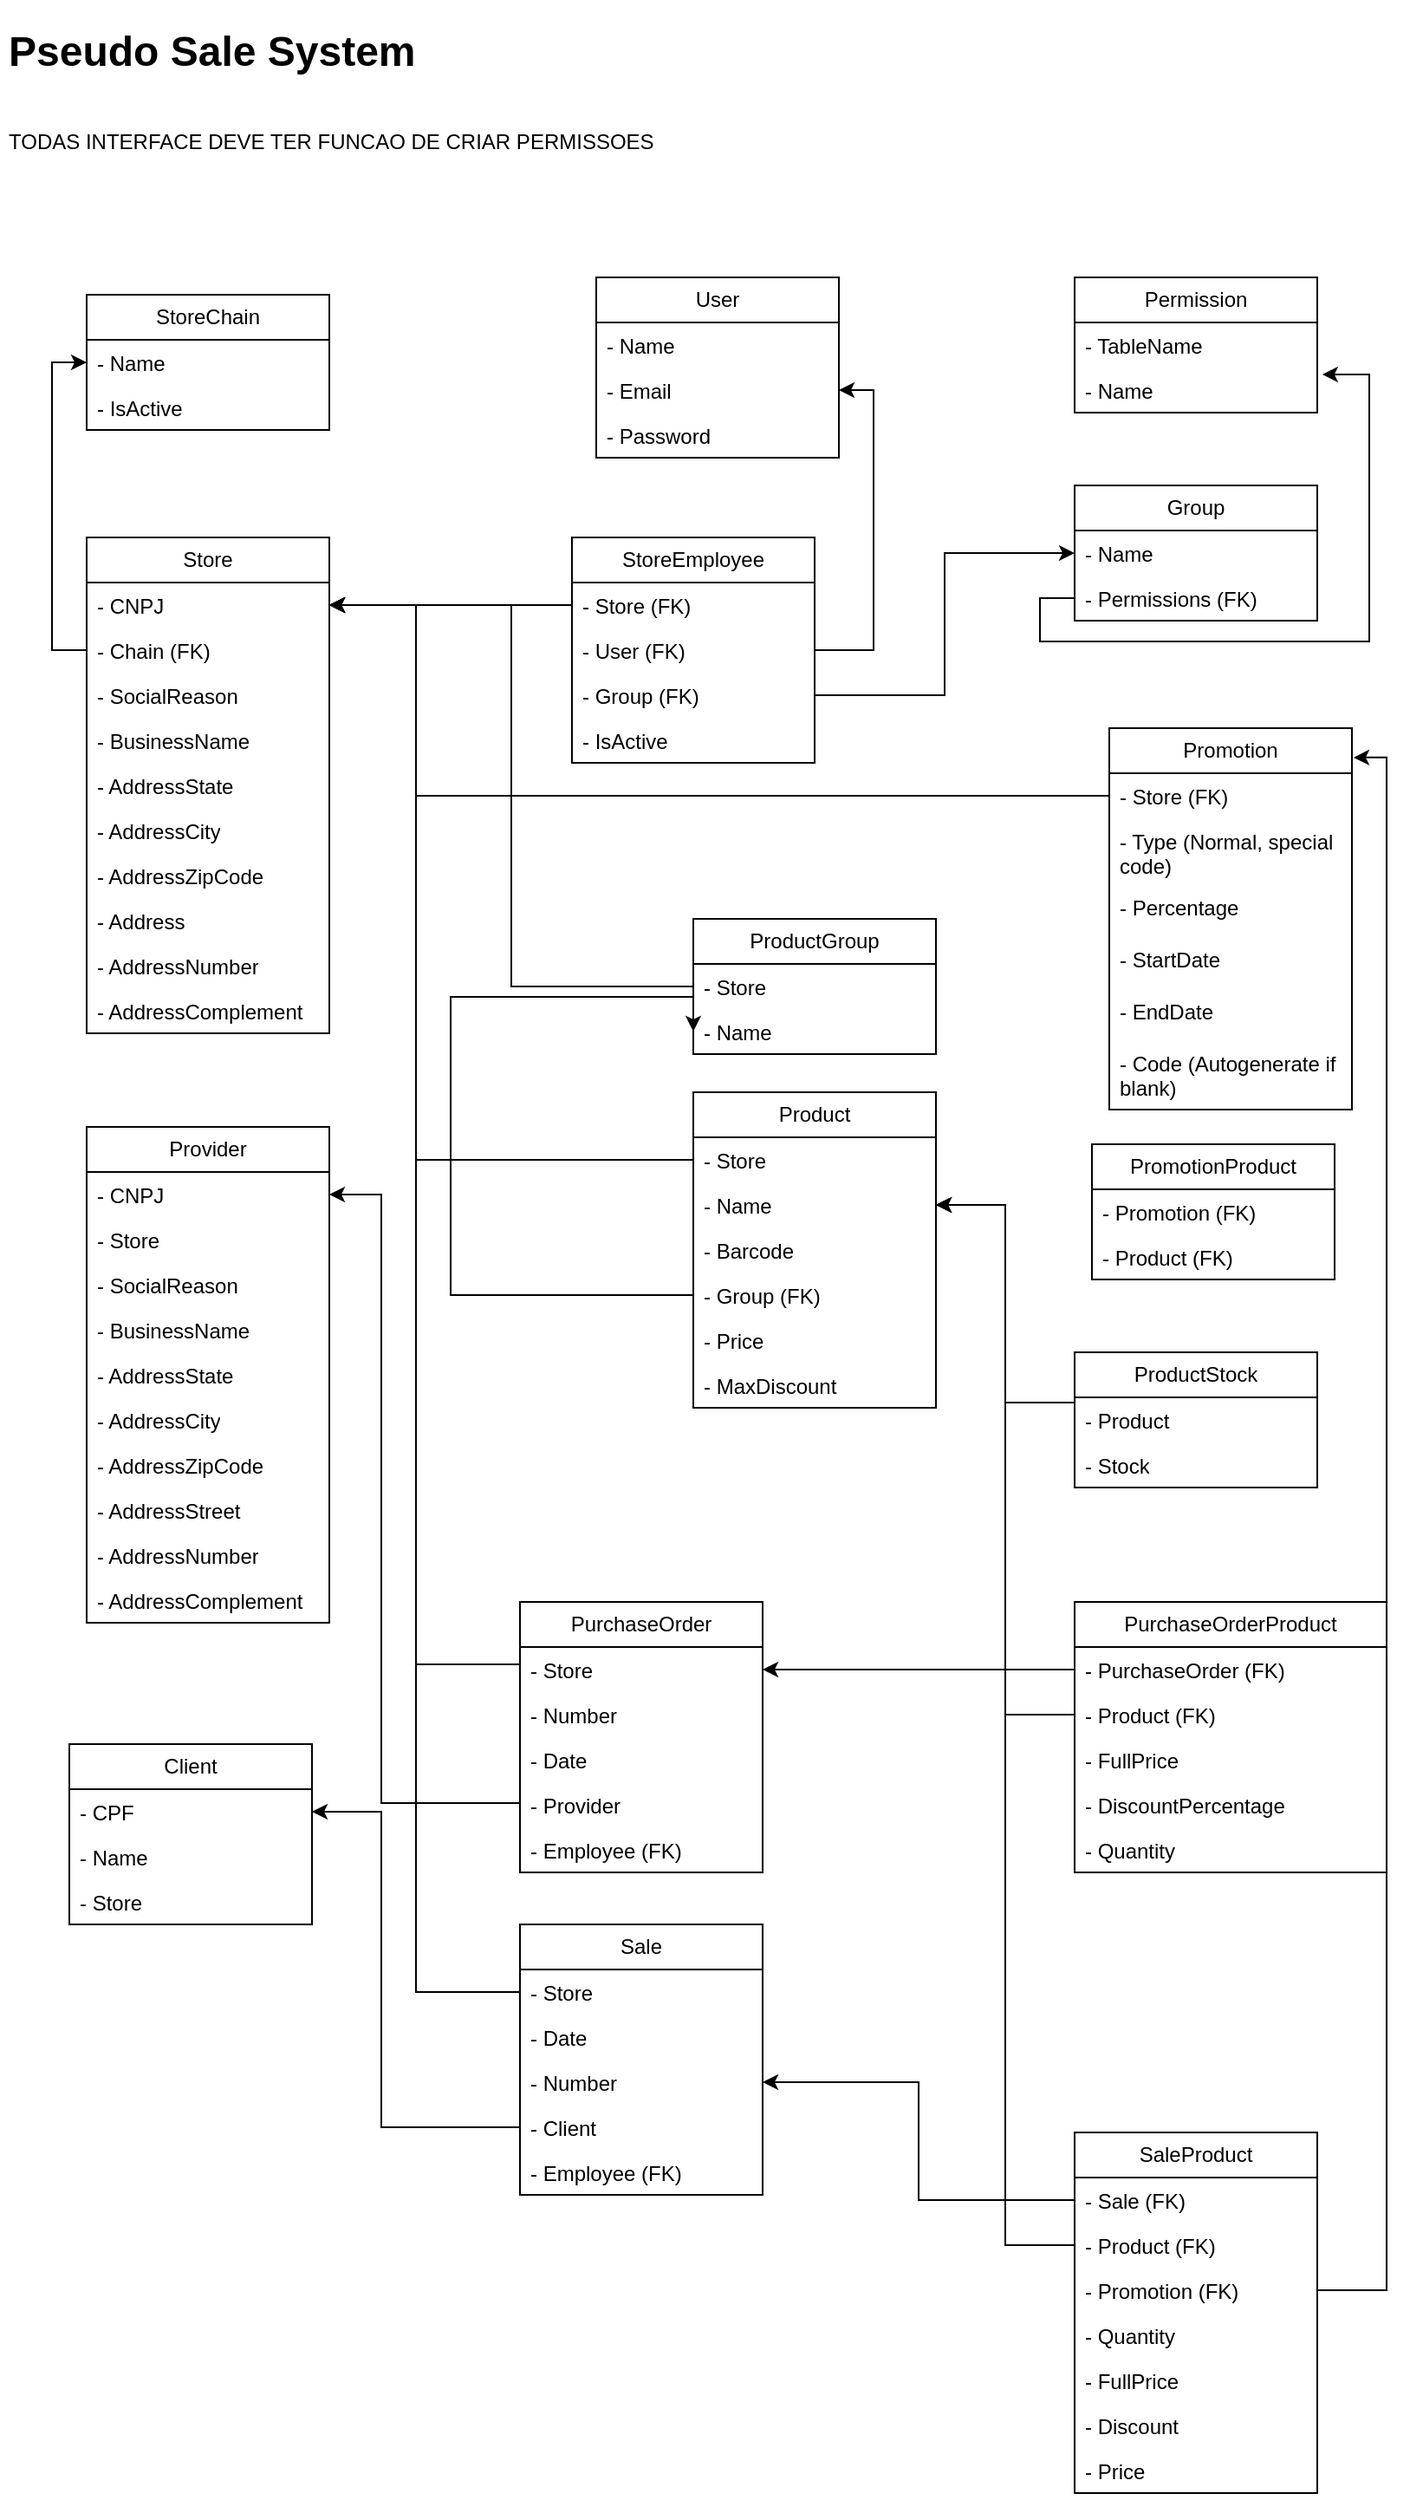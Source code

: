 <mxfile version="22.1.5" type="github">
  <diagram name="Página-1" id="JDsp33hWqrRXyXO98LuT">
    <mxGraphModel dx="1434" dy="798" grid="1" gridSize="10" guides="1" tooltips="1" connect="1" arrows="1" fold="1" page="1" pageScale="1" pageWidth="827" pageHeight="1169" math="0" shadow="0">
      <root>
        <mxCell id="0" />
        <mxCell id="1" parent="0" />
        <mxCell id="EbBQBLh8R_R1dSufJQPm-2" value="&lt;h1&gt;Pseudo Sale System&lt;/h1&gt;&lt;div&gt;&lt;br&gt;&lt;/div&gt;&lt;div&gt;TODAS INTERFACE DEVE TER FUNCAO DE CRIAR PERMISSOES&lt;/div&gt;" style="text;html=1;strokeColor=none;fillColor=none;spacing=5;spacingTop=-20;whiteSpace=wrap;overflow=hidden;rounded=0;" parent="1" vertex="1">
          <mxGeometry y="20" width="820" height="120" as="geometry" />
        </mxCell>
        <mxCell id="EbBQBLh8R_R1dSufJQPm-3" value="User" style="swimlane;fontStyle=0;childLayout=stackLayout;horizontal=1;startSize=26;fillColor=none;horizontalStack=0;resizeParent=1;resizeParentMax=0;resizeLast=0;collapsible=1;marginBottom=0;whiteSpace=wrap;html=1;" parent="1" vertex="1">
          <mxGeometry x="344" y="170" width="140" height="104" as="geometry" />
        </mxCell>
        <mxCell id="EbBQBLh8R_R1dSufJQPm-4" value="- Name" style="text;strokeColor=none;fillColor=none;align=left;verticalAlign=top;spacingLeft=4;spacingRight=4;overflow=hidden;rotatable=0;points=[[0,0.5],[1,0.5]];portConstraint=eastwest;whiteSpace=wrap;html=1;" parent="EbBQBLh8R_R1dSufJQPm-3" vertex="1">
          <mxGeometry y="26" width="140" height="26" as="geometry" />
        </mxCell>
        <mxCell id="EbBQBLh8R_R1dSufJQPm-5" value="- Email" style="text;strokeColor=none;fillColor=none;align=left;verticalAlign=top;spacingLeft=4;spacingRight=4;overflow=hidden;rotatable=0;points=[[0,0.5],[1,0.5]];portConstraint=eastwest;whiteSpace=wrap;html=1;" parent="EbBQBLh8R_R1dSufJQPm-3" vertex="1">
          <mxGeometry y="52" width="140" height="26" as="geometry" />
        </mxCell>
        <mxCell id="EbBQBLh8R_R1dSufJQPm-6" value="- Password" style="text;strokeColor=none;fillColor=none;align=left;verticalAlign=top;spacingLeft=4;spacingRight=4;overflow=hidden;rotatable=0;points=[[0,0.5],[1,0.5]];portConstraint=eastwest;whiteSpace=wrap;html=1;" parent="EbBQBLh8R_R1dSufJQPm-3" vertex="1">
          <mxGeometry y="78" width="140" height="26" as="geometry" />
        </mxCell>
        <mxCell id="EbBQBLh8R_R1dSufJQPm-7" value="Store" style="swimlane;fontStyle=0;childLayout=stackLayout;horizontal=1;startSize=26;fillColor=none;horizontalStack=0;resizeParent=1;resizeParentMax=0;resizeLast=0;collapsible=1;marginBottom=0;whiteSpace=wrap;html=1;" parent="1" vertex="1">
          <mxGeometry x="50" y="320" width="140" height="286" as="geometry" />
        </mxCell>
        <mxCell id="EbBQBLh8R_R1dSufJQPm-8" value="- CNPJ" style="text;strokeColor=none;fillColor=none;align=left;verticalAlign=top;spacingLeft=4;spacingRight=4;overflow=hidden;rotatable=0;points=[[0,0.5],[1,0.5]];portConstraint=eastwest;whiteSpace=wrap;html=1;" parent="EbBQBLh8R_R1dSufJQPm-7" vertex="1">
          <mxGeometry y="26" width="140" height="26" as="geometry" />
        </mxCell>
        <mxCell id="EbBQBLh8R_R1dSufJQPm-63" value="- Chain (FK)" style="text;strokeColor=none;fillColor=none;align=left;verticalAlign=top;spacingLeft=4;spacingRight=4;overflow=hidden;rotatable=0;points=[[0,0.5],[1,0.5]];portConstraint=eastwest;whiteSpace=wrap;html=1;" parent="EbBQBLh8R_R1dSufJQPm-7" vertex="1">
          <mxGeometry y="52" width="140" height="26" as="geometry" />
        </mxCell>
        <mxCell id="EbBQBLh8R_R1dSufJQPm-9" value="- SocialReason" style="text;strokeColor=none;fillColor=none;align=left;verticalAlign=top;spacingLeft=4;spacingRight=4;overflow=hidden;rotatable=0;points=[[0,0.5],[1,0.5]];portConstraint=eastwest;whiteSpace=wrap;html=1;" parent="EbBQBLh8R_R1dSufJQPm-7" vertex="1">
          <mxGeometry y="78" width="140" height="26" as="geometry" />
        </mxCell>
        <mxCell id="EbBQBLh8R_R1dSufJQPm-10" value="- BusinessName" style="text;strokeColor=none;fillColor=none;align=left;verticalAlign=top;spacingLeft=4;spacingRight=4;overflow=hidden;rotatable=0;points=[[0,0.5],[1,0.5]];portConstraint=eastwest;whiteSpace=wrap;html=1;" parent="EbBQBLh8R_R1dSufJQPm-7" vertex="1">
          <mxGeometry y="104" width="140" height="26" as="geometry" />
        </mxCell>
        <mxCell id="EbBQBLh8R_R1dSufJQPm-11" value="- AddressState" style="text;strokeColor=none;fillColor=none;align=left;verticalAlign=top;spacingLeft=4;spacingRight=4;overflow=hidden;rotatable=0;points=[[0,0.5],[1,0.5]];portConstraint=eastwest;whiteSpace=wrap;html=1;" parent="EbBQBLh8R_R1dSufJQPm-7" vertex="1">
          <mxGeometry y="130" width="140" height="26" as="geometry" />
        </mxCell>
        <mxCell id="EbBQBLh8R_R1dSufJQPm-12" value="- AddressCity" style="text;strokeColor=none;fillColor=none;align=left;verticalAlign=top;spacingLeft=4;spacingRight=4;overflow=hidden;rotatable=0;points=[[0,0.5],[1,0.5]];portConstraint=eastwest;whiteSpace=wrap;html=1;" parent="EbBQBLh8R_R1dSufJQPm-7" vertex="1">
          <mxGeometry y="156" width="140" height="26" as="geometry" />
        </mxCell>
        <mxCell id="EbBQBLh8R_R1dSufJQPm-15" value="- AddressZipCode" style="text;strokeColor=none;fillColor=none;align=left;verticalAlign=top;spacingLeft=4;spacingRight=4;overflow=hidden;rotatable=0;points=[[0,0.5],[1,0.5]];portConstraint=eastwest;whiteSpace=wrap;html=1;" parent="EbBQBLh8R_R1dSufJQPm-7" vertex="1">
          <mxGeometry y="182" width="140" height="26" as="geometry" />
        </mxCell>
        <mxCell id="EbBQBLh8R_R1dSufJQPm-13" value="- Address" style="text;strokeColor=none;fillColor=none;align=left;verticalAlign=top;spacingLeft=4;spacingRight=4;overflow=hidden;rotatable=0;points=[[0,0.5],[1,0.5]];portConstraint=eastwest;whiteSpace=wrap;html=1;" parent="EbBQBLh8R_R1dSufJQPm-7" vertex="1">
          <mxGeometry y="208" width="140" height="26" as="geometry" />
        </mxCell>
        <mxCell id="EbBQBLh8R_R1dSufJQPm-14" value="- AddressNumber" style="text;strokeColor=none;fillColor=none;align=left;verticalAlign=top;spacingLeft=4;spacingRight=4;overflow=hidden;rotatable=0;points=[[0,0.5],[1,0.5]];portConstraint=eastwest;whiteSpace=wrap;html=1;" parent="EbBQBLh8R_R1dSufJQPm-7" vertex="1">
          <mxGeometry y="234" width="140" height="26" as="geometry" />
        </mxCell>
        <mxCell id="EbBQBLh8R_R1dSufJQPm-16" value="- AddressComplement" style="text;strokeColor=none;fillColor=none;align=left;verticalAlign=top;spacingLeft=4;spacingRight=4;overflow=hidden;rotatable=0;points=[[0,0.5],[1,0.5]];portConstraint=eastwest;whiteSpace=wrap;html=1;" parent="EbBQBLh8R_R1dSufJQPm-7" vertex="1">
          <mxGeometry y="260" width="140" height="26" as="geometry" />
        </mxCell>
        <mxCell id="EbBQBLh8R_R1dSufJQPm-17" value="StoreEmployee" style="swimlane;fontStyle=0;childLayout=stackLayout;horizontal=1;startSize=26;fillColor=none;horizontalStack=0;resizeParent=1;resizeParentMax=0;resizeLast=0;collapsible=1;marginBottom=0;whiteSpace=wrap;html=1;" parent="1" vertex="1">
          <mxGeometry x="330" y="320" width="140" height="130" as="geometry" />
        </mxCell>
        <mxCell id="EbBQBLh8R_R1dSufJQPm-18" value="- Store (FK)" style="text;strokeColor=none;fillColor=none;align=left;verticalAlign=top;spacingLeft=4;spacingRight=4;overflow=hidden;rotatable=0;points=[[0,0.5],[1,0.5]];portConstraint=eastwest;whiteSpace=wrap;html=1;" parent="EbBQBLh8R_R1dSufJQPm-17" vertex="1">
          <mxGeometry y="26" width="140" height="26" as="geometry" />
        </mxCell>
        <mxCell id="EbBQBLh8R_R1dSufJQPm-19" value="- User (FK)" style="text;strokeColor=none;fillColor=none;align=left;verticalAlign=top;spacingLeft=4;spacingRight=4;overflow=hidden;rotatable=0;points=[[0,0.5],[1,0.5]];portConstraint=eastwest;whiteSpace=wrap;html=1;" parent="EbBQBLh8R_R1dSufJQPm-17" vertex="1">
          <mxGeometry y="52" width="140" height="26" as="geometry" />
        </mxCell>
        <mxCell id="EbBQBLh8R_R1dSufJQPm-47" value="- Group (FK)" style="text;strokeColor=none;fillColor=none;align=left;verticalAlign=top;spacingLeft=4;spacingRight=4;overflow=hidden;rotatable=0;points=[[0,0.5],[1,0.5]];portConstraint=eastwest;whiteSpace=wrap;html=1;" parent="EbBQBLh8R_R1dSufJQPm-17" vertex="1">
          <mxGeometry y="78" width="140" height="26" as="geometry" />
        </mxCell>
        <mxCell id="EbBQBLh8R_R1dSufJQPm-20" value="- IsActive&amp;nbsp;" style="text;strokeColor=none;fillColor=none;align=left;verticalAlign=top;spacingLeft=4;spacingRight=4;overflow=hidden;rotatable=0;points=[[0,0.5],[1,0.5]];portConstraint=eastwest;whiteSpace=wrap;html=1;" parent="EbBQBLh8R_R1dSufJQPm-17" vertex="1">
          <mxGeometry y="104" width="140" height="26" as="geometry" />
        </mxCell>
        <mxCell id="EbBQBLh8R_R1dSufJQPm-27" style="edgeStyle=orthogonalEdgeStyle;rounded=0;orthogonalLoop=1;jettySize=auto;html=1;" parent="1" source="EbBQBLh8R_R1dSufJQPm-18" target="EbBQBLh8R_R1dSufJQPm-8" edge="1">
          <mxGeometry relative="1" as="geometry" />
        </mxCell>
        <mxCell id="EbBQBLh8R_R1dSufJQPm-28" style="edgeStyle=orthogonalEdgeStyle;rounded=0;orthogonalLoop=1;jettySize=auto;html=1;entryX=1;entryY=0.5;entryDx=0;entryDy=0;" parent="1" source="EbBQBLh8R_R1dSufJQPm-19" target="EbBQBLh8R_R1dSufJQPm-5" edge="1">
          <mxGeometry relative="1" as="geometry" />
        </mxCell>
        <mxCell id="EbBQBLh8R_R1dSufJQPm-29" value="Product" style="swimlane;fontStyle=0;childLayout=stackLayout;horizontal=1;startSize=26;fillColor=none;horizontalStack=0;resizeParent=1;resizeParentMax=0;resizeLast=0;collapsible=1;marginBottom=0;whiteSpace=wrap;html=1;" parent="1" vertex="1">
          <mxGeometry x="400" y="640" width="140" height="182" as="geometry" />
        </mxCell>
        <mxCell id="EbBQBLh8R_R1dSufJQPm-30" value="- Store" style="text;strokeColor=none;fillColor=none;align=left;verticalAlign=top;spacingLeft=4;spacingRight=4;overflow=hidden;rotatable=0;points=[[0,0.5],[1,0.5]];portConstraint=eastwest;whiteSpace=wrap;html=1;" parent="EbBQBLh8R_R1dSufJQPm-29" vertex="1">
          <mxGeometry y="26" width="140" height="26" as="geometry" />
        </mxCell>
        <mxCell id="EbBQBLh8R_R1dSufJQPm-31" value="- Name" style="text;strokeColor=none;fillColor=none;align=left;verticalAlign=top;spacingLeft=4;spacingRight=4;overflow=hidden;rotatable=0;points=[[0,0.5],[1,0.5]];portConstraint=eastwest;whiteSpace=wrap;html=1;" parent="EbBQBLh8R_R1dSufJQPm-29" vertex="1">
          <mxGeometry y="52" width="140" height="26" as="geometry" />
        </mxCell>
        <mxCell id="EbBQBLh8R_R1dSufJQPm-33" value="- Barcode" style="text;strokeColor=none;fillColor=none;align=left;verticalAlign=top;spacingLeft=4;spacingRight=4;overflow=hidden;rotatable=0;points=[[0,0.5],[1,0.5]];portConstraint=eastwest;whiteSpace=wrap;html=1;" parent="EbBQBLh8R_R1dSufJQPm-29" vertex="1">
          <mxGeometry y="78" width="140" height="26" as="geometry" />
        </mxCell>
        <mxCell id="EbBQBLh8R_R1dSufJQPm-34" value="- Group (FK)" style="text;strokeColor=none;fillColor=none;align=left;verticalAlign=top;spacingLeft=4;spacingRight=4;overflow=hidden;rotatable=0;points=[[0,0.5],[1,0.5]];portConstraint=eastwest;whiteSpace=wrap;html=1;" parent="EbBQBLh8R_R1dSufJQPm-29" vertex="1">
          <mxGeometry y="104" width="140" height="26" as="geometry" />
        </mxCell>
        <mxCell id="EbBQBLh8R_R1dSufJQPm-53" value="- Price" style="text;strokeColor=none;fillColor=none;align=left;verticalAlign=top;spacingLeft=4;spacingRight=4;overflow=hidden;rotatable=0;points=[[0,0.5],[1,0.5]];portConstraint=eastwest;whiteSpace=wrap;html=1;" parent="EbBQBLh8R_R1dSufJQPm-29" vertex="1">
          <mxGeometry y="130" width="140" height="26" as="geometry" />
        </mxCell>
        <mxCell id="EbBQBLh8R_R1dSufJQPm-102" value="- MaxDiscount" style="text;strokeColor=none;fillColor=none;align=left;verticalAlign=top;spacingLeft=4;spacingRight=4;overflow=hidden;rotatable=0;points=[[0,0.5],[1,0.5]];portConstraint=eastwest;whiteSpace=wrap;html=1;" parent="EbBQBLh8R_R1dSufJQPm-29" vertex="1">
          <mxGeometry y="156" width="140" height="26" as="geometry" />
        </mxCell>
        <mxCell id="EbBQBLh8R_R1dSufJQPm-35" value="ProductGroup" style="swimlane;fontStyle=0;childLayout=stackLayout;horizontal=1;startSize=26;fillColor=none;horizontalStack=0;resizeParent=1;resizeParentMax=0;resizeLast=0;collapsible=1;marginBottom=0;whiteSpace=wrap;html=1;" parent="1" vertex="1">
          <mxGeometry x="400" y="540" width="140" height="78" as="geometry" />
        </mxCell>
        <mxCell id="EbBQBLh8R_R1dSufJQPm-36" value="- Store" style="text;strokeColor=none;fillColor=none;align=left;verticalAlign=top;spacingLeft=4;spacingRight=4;overflow=hidden;rotatable=0;points=[[0,0.5],[1,0.5]];portConstraint=eastwest;whiteSpace=wrap;html=1;" parent="EbBQBLh8R_R1dSufJQPm-35" vertex="1">
          <mxGeometry y="26" width="140" height="26" as="geometry" />
        </mxCell>
        <mxCell id="EbBQBLh8R_R1dSufJQPm-37" value="- Name" style="text;strokeColor=none;fillColor=none;align=left;verticalAlign=top;spacingLeft=4;spacingRight=4;overflow=hidden;rotatable=0;points=[[0,0.5],[1,0.5]];portConstraint=eastwest;whiteSpace=wrap;html=1;" parent="EbBQBLh8R_R1dSufJQPm-35" vertex="1">
          <mxGeometry y="52" width="140" height="26" as="geometry" />
        </mxCell>
        <mxCell id="EbBQBLh8R_R1dSufJQPm-39" value="Permission" style="swimlane;fontStyle=0;childLayout=stackLayout;horizontal=1;startSize=26;fillColor=none;horizontalStack=0;resizeParent=1;resizeParentMax=0;resizeLast=0;collapsible=1;marginBottom=0;whiteSpace=wrap;html=1;" parent="1" vertex="1">
          <mxGeometry x="620" y="170" width="140" height="78" as="geometry" />
        </mxCell>
        <mxCell id="EbBQBLh8R_R1dSufJQPm-40" value="- TableName" style="text;strokeColor=none;fillColor=none;align=left;verticalAlign=top;spacingLeft=4;spacingRight=4;overflow=hidden;rotatable=0;points=[[0,0.5],[1,0.5]];portConstraint=eastwest;whiteSpace=wrap;html=1;" parent="EbBQBLh8R_R1dSufJQPm-39" vertex="1">
          <mxGeometry y="26" width="140" height="26" as="geometry" />
        </mxCell>
        <mxCell id="EbBQBLh8R_R1dSufJQPm-41" value="- Name" style="text;strokeColor=none;fillColor=none;align=left;verticalAlign=top;spacingLeft=4;spacingRight=4;overflow=hidden;rotatable=0;points=[[0,0.5],[1,0.5]];portConstraint=eastwest;whiteSpace=wrap;html=1;" parent="EbBQBLh8R_R1dSufJQPm-39" vertex="1">
          <mxGeometry y="52" width="140" height="26" as="geometry" />
        </mxCell>
        <mxCell id="EbBQBLh8R_R1dSufJQPm-43" value="Group" style="swimlane;fontStyle=0;childLayout=stackLayout;horizontal=1;startSize=26;fillColor=none;horizontalStack=0;resizeParent=1;resizeParentMax=0;resizeLast=0;collapsible=1;marginBottom=0;whiteSpace=wrap;html=1;" parent="1" vertex="1">
          <mxGeometry x="620" y="290" width="140" height="78" as="geometry" />
        </mxCell>
        <mxCell id="EbBQBLh8R_R1dSufJQPm-44" value="- Name" style="text;strokeColor=none;fillColor=none;align=left;verticalAlign=top;spacingLeft=4;spacingRight=4;overflow=hidden;rotatable=0;points=[[0,0.5],[1,0.5]];portConstraint=eastwest;whiteSpace=wrap;html=1;" parent="EbBQBLh8R_R1dSufJQPm-43" vertex="1">
          <mxGeometry y="26" width="140" height="26" as="geometry" />
        </mxCell>
        <mxCell id="EbBQBLh8R_R1dSufJQPm-45" value="- Permissions (FK)" style="text;strokeColor=none;fillColor=none;align=left;verticalAlign=top;spacingLeft=4;spacingRight=4;overflow=hidden;rotatable=0;points=[[0,0.5],[1,0.5]];portConstraint=eastwest;whiteSpace=wrap;html=1;" parent="EbBQBLh8R_R1dSufJQPm-43" vertex="1">
          <mxGeometry y="52" width="140" height="26" as="geometry" />
        </mxCell>
        <mxCell id="EbBQBLh8R_R1dSufJQPm-48" style="edgeStyle=orthogonalEdgeStyle;rounded=0;orthogonalLoop=1;jettySize=auto;html=1;entryX=0;entryY=0.5;entryDx=0;entryDy=0;" parent="1" source="EbBQBLh8R_R1dSufJQPm-47" target="EbBQBLh8R_R1dSufJQPm-44" edge="1">
          <mxGeometry relative="1" as="geometry" />
        </mxCell>
        <mxCell id="EbBQBLh8R_R1dSufJQPm-49" style="edgeStyle=orthogonalEdgeStyle;rounded=0;orthogonalLoop=1;jettySize=auto;html=1;" parent="1" source="EbBQBLh8R_R1dSufJQPm-36" target="EbBQBLh8R_R1dSufJQPm-8" edge="1">
          <mxGeometry relative="1" as="geometry" />
        </mxCell>
        <mxCell id="EbBQBLh8R_R1dSufJQPm-50" style="edgeStyle=orthogonalEdgeStyle;rounded=0;orthogonalLoop=1;jettySize=auto;html=1;entryX=1;entryY=0.5;entryDx=0;entryDy=0;" parent="1" source="EbBQBLh8R_R1dSufJQPm-30" target="EbBQBLh8R_R1dSufJQPm-8" edge="1">
          <mxGeometry relative="1" as="geometry">
            <Array as="points">
              <mxPoint x="240" y="679" />
              <mxPoint x="240" y="359" />
            </Array>
          </mxGeometry>
        </mxCell>
        <mxCell id="EbBQBLh8R_R1dSufJQPm-51" style="edgeStyle=orthogonalEdgeStyle;rounded=0;orthogonalLoop=1;jettySize=auto;html=1;entryX=0;entryY=0.5;entryDx=0;entryDy=0;" parent="1" source="EbBQBLh8R_R1dSufJQPm-34" target="EbBQBLh8R_R1dSufJQPm-37" edge="1">
          <mxGeometry relative="1" as="geometry">
            <Array as="points">
              <mxPoint x="260" y="757" />
              <mxPoint x="260" y="585" />
            </Array>
          </mxGeometry>
        </mxCell>
        <mxCell id="EbBQBLh8R_R1dSufJQPm-52" style="edgeStyle=orthogonalEdgeStyle;rounded=0;orthogonalLoop=1;jettySize=auto;html=1;entryX=1.021;entryY=0.154;entryDx=0;entryDy=0;entryPerimeter=0;" parent="1" source="EbBQBLh8R_R1dSufJQPm-45" target="EbBQBLh8R_R1dSufJQPm-41" edge="1">
          <mxGeometry relative="1" as="geometry">
            <Array as="points">
              <mxPoint x="600" y="355" />
              <mxPoint x="600" y="380" />
              <mxPoint x="790" y="380" />
              <mxPoint x="790" y="226" />
            </Array>
          </mxGeometry>
        </mxCell>
        <mxCell id="EbBQBLh8R_R1dSufJQPm-54" value="ProductStock" style="swimlane;fontStyle=0;childLayout=stackLayout;horizontal=1;startSize=26;fillColor=none;horizontalStack=0;resizeParent=1;resizeParentMax=0;resizeLast=0;collapsible=1;marginBottom=0;whiteSpace=wrap;html=1;" parent="1" vertex="1">
          <mxGeometry x="620" y="790" width="140" height="78" as="geometry" />
        </mxCell>
        <mxCell id="EbBQBLh8R_R1dSufJQPm-55" value="- Product" style="text;strokeColor=none;fillColor=none;align=left;verticalAlign=top;spacingLeft=4;spacingRight=4;overflow=hidden;rotatable=0;points=[[0,0.5],[1,0.5]];portConstraint=eastwest;whiteSpace=wrap;html=1;" parent="EbBQBLh8R_R1dSufJQPm-54" vertex="1">
          <mxGeometry y="26" width="140" height="26" as="geometry" />
        </mxCell>
        <mxCell id="EbBQBLh8R_R1dSufJQPm-56" value="- Stock" style="text;strokeColor=none;fillColor=none;align=left;verticalAlign=top;spacingLeft=4;spacingRight=4;overflow=hidden;rotatable=0;points=[[0,0.5],[1,0.5]];portConstraint=eastwest;whiteSpace=wrap;html=1;" parent="EbBQBLh8R_R1dSufJQPm-54" vertex="1">
          <mxGeometry y="52" width="140" height="26" as="geometry" />
        </mxCell>
        <mxCell id="EbBQBLh8R_R1dSufJQPm-59" value="StoreChain" style="swimlane;fontStyle=0;childLayout=stackLayout;horizontal=1;startSize=26;fillColor=none;horizontalStack=0;resizeParent=1;resizeParentMax=0;resizeLast=0;collapsible=1;marginBottom=0;whiteSpace=wrap;html=1;" parent="1" vertex="1">
          <mxGeometry x="50" y="180" width="140" height="78" as="geometry" />
        </mxCell>
        <mxCell id="EbBQBLh8R_R1dSufJQPm-60" value="- Name" style="text;strokeColor=none;fillColor=none;align=left;verticalAlign=top;spacingLeft=4;spacingRight=4;overflow=hidden;rotatable=0;points=[[0,0.5],[1,0.5]];portConstraint=eastwest;whiteSpace=wrap;html=1;" parent="EbBQBLh8R_R1dSufJQPm-59" vertex="1">
          <mxGeometry y="26" width="140" height="26" as="geometry" />
        </mxCell>
        <mxCell id="EbBQBLh8R_R1dSufJQPm-61" value="- IsActive" style="text;strokeColor=none;fillColor=none;align=left;verticalAlign=top;spacingLeft=4;spacingRight=4;overflow=hidden;rotatable=0;points=[[0,0.5],[1,0.5]];portConstraint=eastwest;whiteSpace=wrap;html=1;" parent="EbBQBLh8R_R1dSufJQPm-59" vertex="1">
          <mxGeometry y="52" width="140" height="26" as="geometry" />
        </mxCell>
        <mxCell id="EbBQBLh8R_R1dSufJQPm-65" style="edgeStyle=orthogonalEdgeStyle;rounded=0;orthogonalLoop=1;jettySize=auto;html=1;entryX=0;entryY=0.5;entryDx=0;entryDy=0;" parent="1" source="EbBQBLh8R_R1dSufJQPm-63" target="EbBQBLh8R_R1dSufJQPm-60" edge="1">
          <mxGeometry relative="1" as="geometry" />
        </mxCell>
        <mxCell id="EbBQBLh8R_R1dSufJQPm-70" style="edgeStyle=orthogonalEdgeStyle;rounded=0;orthogonalLoop=1;jettySize=auto;html=1;entryX=1;entryY=0.5;entryDx=0;entryDy=0;" parent="1" source="EbBQBLh8R_R1dSufJQPm-67" target="EbBQBLh8R_R1dSufJQPm-8" edge="1">
          <mxGeometry relative="1" as="geometry">
            <Array as="points">
              <mxPoint x="240" y="970" />
              <mxPoint x="240" y="359" />
            </Array>
          </mxGeometry>
        </mxCell>
        <mxCell id="EbBQBLh8R_R1dSufJQPm-66" value="PurchaseOrder" style="swimlane;fontStyle=0;childLayout=stackLayout;horizontal=1;startSize=26;fillColor=none;horizontalStack=0;resizeParent=1;resizeParentMax=0;resizeLast=0;collapsible=1;marginBottom=0;whiteSpace=wrap;html=1;" parent="1" vertex="1">
          <mxGeometry x="300" y="934" width="140" height="156" as="geometry" />
        </mxCell>
        <mxCell id="EbBQBLh8R_R1dSufJQPm-67" value="- Store" style="text;strokeColor=none;fillColor=none;align=left;verticalAlign=top;spacingLeft=4;spacingRight=4;overflow=hidden;rotatable=0;points=[[0,0.5],[1,0.5]];portConstraint=eastwest;whiteSpace=wrap;html=1;" parent="EbBQBLh8R_R1dSufJQPm-66" vertex="1">
          <mxGeometry y="26" width="140" height="26" as="geometry" />
        </mxCell>
        <mxCell id="RksCrXSQF7XjP-a57YnD-8" value="- Number" style="text;strokeColor=none;fillColor=none;align=left;verticalAlign=top;spacingLeft=4;spacingRight=4;overflow=hidden;rotatable=0;points=[[0,0.5],[1,0.5]];portConstraint=eastwest;whiteSpace=wrap;html=1;" vertex="1" parent="EbBQBLh8R_R1dSufJQPm-66">
          <mxGeometry y="52" width="140" height="26" as="geometry" />
        </mxCell>
        <mxCell id="EbBQBLh8R_R1dSufJQPm-68" value="- Date" style="text;strokeColor=none;fillColor=none;align=left;verticalAlign=top;spacingLeft=4;spacingRight=4;overflow=hidden;rotatable=0;points=[[0,0.5],[1,0.5]];portConstraint=eastwest;whiteSpace=wrap;html=1;" parent="EbBQBLh8R_R1dSufJQPm-66" vertex="1">
          <mxGeometry y="78" width="140" height="26" as="geometry" />
        </mxCell>
        <mxCell id="EbBQBLh8R_R1dSufJQPm-69" value="- Provider" style="text;strokeColor=none;fillColor=none;align=left;verticalAlign=top;spacingLeft=4;spacingRight=4;overflow=hidden;rotatable=0;points=[[0,0.5],[1,0.5]];portConstraint=eastwest;whiteSpace=wrap;html=1;" parent="EbBQBLh8R_R1dSufJQPm-66" vertex="1">
          <mxGeometry y="104" width="140" height="26" as="geometry" />
        </mxCell>
        <mxCell id="RksCrXSQF7XjP-a57YnD-11" value="- Employee (FK)" style="text;strokeColor=none;fillColor=none;align=left;verticalAlign=top;spacingLeft=4;spacingRight=4;overflow=hidden;rotatable=0;points=[[0,0.5],[1,0.5]];portConstraint=eastwest;whiteSpace=wrap;html=1;" vertex="1" parent="EbBQBLh8R_R1dSufJQPm-66">
          <mxGeometry y="130" width="140" height="26" as="geometry" />
        </mxCell>
        <mxCell id="EbBQBLh8R_R1dSufJQPm-72" value="Provider" style="swimlane;fontStyle=0;childLayout=stackLayout;horizontal=1;startSize=26;fillColor=none;horizontalStack=0;resizeParent=1;resizeParentMax=0;resizeLast=0;collapsible=1;marginBottom=0;whiteSpace=wrap;html=1;" parent="1" vertex="1">
          <mxGeometry x="50" y="660" width="140" height="286" as="geometry" />
        </mxCell>
        <mxCell id="EbBQBLh8R_R1dSufJQPm-73" value="- CNPJ" style="text;strokeColor=none;fillColor=none;align=left;verticalAlign=top;spacingLeft=4;spacingRight=4;overflow=hidden;rotatable=0;points=[[0,0.5],[1,0.5]];portConstraint=eastwest;whiteSpace=wrap;html=1;" parent="EbBQBLh8R_R1dSufJQPm-72" vertex="1">
          <mxGeometry y="26" width="140" height="26" as="geometry" />
        </mxCell>
        <mxCell id="RksCrXSQF7XjP-a57YnD-13" value="- Store" style="text;strokeColor=none;fillColor=none;align=left;verticalAlign=top;spacingLeft=4;spacingRight=4;overflow=hidden;rotatable=0;points=[[0,0.5],[1,0.5]];portConstraint=eastwest;whiteSpace=wrap;html=1;" vertex="1" parent="EbBQBLh8R_R1dSufJQPm-72">
          <mxGeometry y="52" width="140" height="26" as="geometry" />
        </mxCell>
        <mxCell id="EbBQBLh8R_R1dSufJQPm-75" value="- SocialReason" style="text;strokeColor=none;fillColor=none;align=left;verticalAlign=top;spacingLeft=4;spacingRight=4;overflow=hidden;rotatable=0;points=[[0,0.5],[1,0.5]];portConstraint=eastwest;whiteSpace=wrap;html=1;" parent="EbBQBLh8R_R1dSufJQPm-72" vertex="1">
          <mxGeometry y="78" width="140" height="26" as="geometry" />
        </mxCell>
        <mxCell id="EbBQBLh8R_R1dSufJQPm-76" value="- BusinessName" style="text;strokeColor=none;fillColor=none;align=left;verticalAlign=top;spacingLeft=4;spacingRight=4;overflow=hidden;rotatable=0;points=[[0,0.5],[1,0.5]];portConstraint=eastwest;whiteSpace=wrap;html=1;" parent="EbBQBLh8R_R1dSufJQPm-72" vertex="1">
          <mxGeometry y="104" width="140" height="26" as="geometry" />
        </mxCell>
        <mxCell id="EbBQBLh8R_R1dSufJQPm-77" value="- AddressState" style="text;strokeColor=none;fillColor=none;align=left;verticalAlign=top;spacingLeft=4;spacingRight=4;overflow=hidden;rotatable=0;points=[[0,0.5],[1,0.5]];portConstraint=eastwest;whiteSpace=wrap;html=1;" parent="EbBQBLh8R_R1dSufJQPm-72" vertex="1">
          <mxGeometry y="130" width="140" height="26" as="geometry" />
        </mxCell>
        <mxCell id="EbBQBLh8R_R1dSufJQPm-78" value="- AddressCity" style="text;strokeColor=none;fillColor=none;align=left;verticalAlign=top;spacingLeft=4;spacingRight=4;overflow=hidden;rotatable=0;points=[[0,0.5],[1,0.5]];portConstraint=eastwest;whiteSpace=wrap;html=1;" parent="EbBQBLh8R_R1dSufJQPm-72" vertex="1">
          <mxGeometry y="156" width="140" height="26" as="geometry" />
        </mxCell>
        <mxCell id="EbBQBLh8R_R1dSufJQPm-79" value="- AddressZipCode" style="text;strokeColor=none;fillColor=none;align=left;verticalAlign=top;spacingLeft=4;spacingRight=4;overflow=hidden;rotatable=0;points=[[0,0.5],[1,0.5]];portConstraint=eastwest;whiteSpace=wrap;html=1;" parent="EbBQBLh8R_R1dSufJQPm-72" vertex="1">
          <mxGeometry y="182" width="140" height="26" as="geometry" />
        </mxCell>
        <mxCell id="EbBQBLh8R_R1dSufJQPm-80" value="- AddressStreet" style="text;strokeColor=none;fillColor=none;align=left;verticalAlign=top;spacingLeft=4;spacingRight=4;overflow=hidden;rotatable=0;points=[[0,0.5],[1,0.5]];portConstraint=eastwest;whiteSpace=wrap;html=1;" parent="EbBQBLh8R_R1dSufJQPm-72" vertex="1">
          <mxGeometry y="208" width="140" height="26" as="geometry" />
        </mxCell>
        <mxCell id="EbBQBLh8R_R1dSufJQPm-81" value="- AddressNumber" style="text;strokeColor=none;fillColor=none;align=left;verticalAlign=top;spacingLeft=4;spacingRight=4;overflow=hidden;rotatable=0;points=[[0,0.5],[1,0.5]];portConstraint=eastwest;whiteSpace=wrap;html=1;" parent="EbBQBLh8R_R1dSufJQPm-72" vertex="1">
          <mxGeometry y="234" width="140" height="26" as="geometry" />
        </mxCell>
        <mxCell id="EbBQBLh8R_R1dSufJQPm-82" value="- AddressComplement" style="text;strokeColor=none;fillColor=none;align=left;verticalAlign=top;spacingLeft=4;spacingRight=4;overflow=hidden;rotatable=0;points=[[0,0.5],[1,0.5]];portConstraint=eastwest;whiteSpace=wrap;html=1;" parent="EbBQBLh8R_R1dSufJQPm-72" vertex="1">
          <mxGeometry y="260" width="140" height="26" as="geometry" />
        </mxCell>
        <mxCell id="EbBQBLh8R_R1dSufJQPm-84" value="PurchaseOrderProduct" style="swimlane;fontStyle=0;childLayout=stackLayout;horizontal=1;startSize=26;fillColor=none;horizontalStack=0;resizeParent=1;resizeParentMax=0;resizeLast=0;collapsible=1;marginBottom=0;whiteSpace=wrap;html=1;" parent="1" vertex="1">
          <mxGeometry x="620" y="934" width="180" height="156" as="geometry" />
        </mxCell>
        <mxCell id="EbBQBLh8R_R1dSufJQPm-85" value="- PurchaseOrder (FK)" style="text;strokeColor=none;fillColor=none;align=left;verticalAlign=top;spacingLeft=4;spacingRight=4;overflow=hidden;rotatable=0;points=[[0,0.5],[1,0.5]];portConstraint=eastwest;whiteSpace=wrap;html=1;" parent="EbBQBLh8R_R1dSufJQPm-84" vertex="1">
          <mxGeometry y="26" width="180" height="26" as="geometry" />
        </mxCell>
        <mxCell id="EbBQBLh8R_R1dSufJQPm-86" value="- Product (FK)" style="text;strokeColor=none;fillColor=none;align=left;verticalAlign=top;spacingLeft=4;spacingRight=4;overflow=hidden;rotatable=0;points=[[0,0.5],[1,0.5]];portConstraint=eastwest;whiteSpace=wrap;html=1;" parent="EbBQBLh8R_R1dSufJQPm-84" vertex="1">
          <mxGeometry y="52" width="180" height="26" as="geometry" />
        </mxCell>
        <mxCell id="EbBQBLh8R_R1dSufJQPm-89" value="- FullPrice" style="text;strokeColor=none;fillColor=none;align=left;verticalAlign=top;spacingLeft=4;spacingRight=4;overflow=hidden;rotatable=0;points=[[0,0.5],[1,0.5]];portConstraint=eastwest;whiteSpace=wrap;html=1;" parent="EbBQBLh8R_R1dSufJQPm-84" vertex="1">
          <mxGeometry y="78" width="180" height="26" as="geometry" />
        </mxCell>
        <mxCell id="EbBQBLh8R_R1dSufJQPm-90" value="- DiscountPercentage" style="text;strokeColor=none;fillColor=none;align=left;verticalAlign=top;spacingLeft=4;spacingRight=4;overflow=hidden;rotatable=0;points=[[0,0.5],[1,0.5]];portConstraint=eastwest;whiteSpace=wrap;html=1;" parent="EbBQBLh8R_R1dSufJQPm-84" vertex="1">
          <mxGeometry y="104" width="180" height="26" as="geometry" />
        </mxCell>
        <mxCell id="EbBQBLh8R_R1dSufJQPm-87" value="- Quantity" style="text;strokeColor=none;fillColor=none;align=left;verticalAlign=top;spacingLeft=4;spacingRight=4;overflow=hidden;rotatable=0;points=[[0,0.5],[1,0.5]];portConstraint=eastwest;whiteSpace=wrap;html=1;" parent="EbBQBLh8R_R1dSufJQPm-84" vertex="1">
          <mxGeometry y="130" width="180" height="26" as="geometry" />
        </mxCell>
        <mxCell id="EbBQBLh8R_R1dSufJQPm-88" style="edgeStyle=orthogonalEdgeStyle;rounded=0;orthogonalLoop=1;jettySize=auto;html=1;entryX=1;entryY=0.5;entryDx=0;entryDy=0;" parent="1" source="EbBQBLh8R_R1dSufJQPm-85" target="EbBQBLh8R_R1dSufJQPm-67" edge="1">
          <mxGeometry relative="1" as="geometry" />
        </mxCell>
        <mxCell id="EbBQBLh8R_R1dSufJQPm-91" style="edgeStyle=orthogonalEdgeStyle;rounded=0;orthogonalLoop=1;jettySize=auto;html=1;entryX=1;entryY=0.5;entryDx=0;entryDy=0;" parent="1" source="EbBQBLh8R_R1dSufJQPm-86" target="EbBQBLh8R_R1dSufJQPm-31" edge="1">
          <mxGeometry relative="1" as="geometry">
            <Array as="points">
              <mxPoint x="580" y="999" />
              <mxPoint x="580" y="705" />
            </Array>
          </mxGeometry>
        </mxCell>
        <mxCell id="EbBQBLh8R_R1dSufJQPm-92" style="edgeStyle=orthogonalEdgeStyle;rounded=0;orthogonalLoop=1;jettySize=auto;html=1;" parent="1" source="EbBQBLh8R_R1dSufJQPm-55" target="EbBQBLh8R_R1dSufJQPm-31" edge="1">
          <mxGeometry relative="1" as="geometry">
            <Array as="points">
              <mxPoint x="580" y="819" />
              <mxPoint x="580" y="705" />
            </Array>
          </mxGeometry>
        </mxCell>
        <mxCell id="EbBQBLh8R_R1dSufJQPm-93" value="Promotion" style="swimlane;fontStyle=0;childLayout=stackLayout;horizontal=1;startSize=26;fillColor=none;horizontalStack=0;resizeParent=1;resizeParentMax=0;resizeLast=0;collapsible=1;marginBottom=0;whiteSpace=wrap;html=1;" parent="1" vertex="1">
          <mxGeometry x="640" y="430" width="140" height="220" as="geometry" />
        </mxCell>
        <mxCell id="EbBQBLh8R_R1dSufJQPm-94" value="- Store (FK)" style="text;strokeColor=none;fillColor=none;align=left;verticalAlign=top;spacingLeft=4;spacingRight=4;overflow=hidden;rotatable=0;points=[[0,0.5],[1,0.5]];portConstraint=eastwest;whiteSpace=wrap;html=1;" parent="EbBQBLh8R_R1dSufJQPm-93" vertex="1">
          <mxGeometry y="26" width="140" height="26" as="geometry" />
        </mxCell>
        <mxCell id="EbBQBLh8R_R1dSufJQPm-95" value="- Type (Normal, special code)" style="text;strokeColor=none;fillColor=none;align=left;verticalAlign=top;spacingLeft=4;spacingRight=4;overflow=hidden;rotatable=0;points=[[0,0.5],[1,0.5]];portConstraint=eastwest;whiteSpace=wrap;html=1;" parent="EbBQBLh8R_R1dSufJQPm-93" vertex="1">
          <mxGeometry y="52" width="140" height="38" as="geometry" />
        </mxCell>
        <mxCell id="EbBQBLh8R_R1dSufJQPm-130" value="- Percentage" style="text;strokeColor=none;fillColor=none;align=left;verticalAlign=top;spacingLeft=4;spacingRight=4;overflow=hidden;rotatable=0;points=[[0,0.5],[1,0.5]];portConstraint=eastwest;whiteSpace=wrap;html=1;" parent="EbBQBLh8R_R1dSufJQPm-93" vertex="1">
          <mxGeometry y="90" width="140" height="30" as="geometry" />
        </mxCell>
        <mxCell id="EbBQBLh8R_R1dSufJQPm-103" value="- StartDate" style="text;strokeColor=none;fillColor=none;align=left;verticalAlign=top;spacingLeft=4;spacingRight=4;overflow=hidden;rotatable=0;points=[[0,0.5],[1,0.5]];portConstraint=eastwest;whiteSpace=wrap;html=1;" parent="EbBQBLh8R_R1dSufJQPm-93" vertex="1">
          <mxGeometry y="120" width="140" height="30" as="geometry" />
        </mxCell>
        <mxCell id="EbBQBLh8R_R1dSufJQPm-104" value="- EndDate" style="text;strokeColor=none;fillColor=none;align=left;verticalAlign=top;spacingLeft=4;spacingRight=4;overflow=hidden;rotatable=0;points=[[0,0.5],[1,0.5]];portConstraint=eastwest;whiteSpace=wrap;html=1;" parent="EbBQBLh8R_R1dSufJQPm-93" vertex="1">
          <mxGeometry y="150" width="140" height="30" as="geometry" />
        </mxCell>
        <mxCell id="EbBQBLh8R_R1dSufJQPm-105" value="- Code (Autogenerate if blank)" style="text;strokeColor=none;fillColor=none;align=left;verticalAlign=top;spacingLeft=4;spacingRight=4;overflow=hidden;rotatable=0;points=[[0,0.5],[1,0.5]];portConstraint=eastwest;whiteSpace=wrap;html=1;" parent="EbBQBLh8R_R1dSufJQPm-93" vertex="1">
          <mxGeometry y="180" width="140" height="40" as="geometry" />
        </mxCell>
        <mxCell id="EbBQBLh8R_R1dSufJQPm-98" style="edgeStyle=orthogonalEdgeStyle;rounded=0;orthogonalLoop=1;jettySize=auto;html=1;" parent="1" source="EbBQBLh8R_R1dSufJQPm-69" target="EbBQBLh8R_R1dSufJQPm-73" edge="1">
          <mxGeometry relative="1" as="geometry">
            <Array as="points">
              <mxPoint x="220" y="1050" />
              <mxPoint x="220" y="699" />
            </Array>
          </mxGeometry>
        </mxCell>
        <mxCell id="EbBQBLh8R_R1dSufJQPm-107" value="Sale" style="swimlane;fontStyle=0;childLayout=stackLayout;horizontal=1;startSize=26;fillColor=none;horizontalStack=0;resizeParent=1;resizeParentMax=0;resizeLast=0;collapsible=1;marginBottom=0;whiteSpace=wrap;html=1;" parent="1" vertex="1">
          <mxGeometry x="300" y="1120" width="140" height="156" as="geometry" />
        </mxCell>
        <mxCell id="EbBQBLh8R_R1dSufJQPm-108" value="- Store" style="text;strokeColor=none;fillColor=none;align=left;verticalAlign=top;spacingLeft=4;spacingRight=4;overflow=hidden;rotatable=0;points=[[0,0.5],[1,0.5]];portConstraint=eastwest;whiteSpace=wrap;html=1;" parent="EbBQBLh8R_R1dSufJQPm-107" vertex="1">
          <mxGeometry y="26" width="140" height="26" as="geometry" />
        </mxCell>
        <mxCell id="EbBQBLh8R_R1dSufJQPm-109" value="- Date" style="text;strokeColor=none;fillColor=none;align=left;verticalAlign=top;spacingLeft=4;spacingRight=4;overflow=hidden;rotatable=0;points=[[0,0.5],[1,0.5]];portConstraint=eastwest;whiteSpace=wrap;html=1;" parent="EbBQBLh8R_R1dSufJQPm-107" vertex="1">
          <mxGeometry y="52" width="140" height="26" as="geometry" />
        </mxCell>
        <mxCell id="EbBQBLh8R_R1dSufJQPm-124" value="- Number" style="text;strokeColor=none;fillColor=none;align=left;verticalAlign=top;spacingLeft=4;spacingRight=4;overflow=hidden;rotatable=0;points=[[0,0.5],[1,0.5]];portConstraint=eastwest;whiteSpace=wrap;html=1;" parent="EbBQBLh8R_R1dSufJQPm-107" vertex="1">
          <mxGeometry y="78" width="140" height="26" as="geometry" />
        </mxCell>
        <mxCell id="EbBQBLh8R_R1dSufJQPm-110" value="- Client" style="text;strokeColor=none;fillColor=none;align=left;verticalAlign=top;spacingLeft=4;spacingRight=4;overflow=hidden;rotatable=0;points=[[0,0.5],[1,0.5]];portConstraint=eastwest;whiteSpace=wrap;html=1;" parent="EbBQBLh8R_R1dSufJQPm-107" vertex="1">
          <mxGeometry y="104" width="140" height="26" as="geometry" />
        </mxCell>
        <mxCell id="RksCrXSQF7XjP-a57YnD-10" value="- Employee (FK)" style="text;strokeColor=none;fillColor=none;align=left;verticalAlign=top;spacingLeft=4;spacingRight=4;overflow=hidden;rotatable=0;points=[[0,0.5],[1,0.5]];portConstraint=eastwest;whiteSpace=wrap;html=1;" vertex="1" parent="EbBQBLh8R_R1dSufJQPm-107">
          <mxGeometry y="130" width="140" height="26" as="geometry" />
        </mxCell>
        <mxCell id="EbBQBLh8R_R1dSufJQPm-111" style="edgeStyle=orthogonalEdgeStyle;rounded=0;orthogonalLoop=1;jettySize=auto;html=1;" parent="1" source="EbBQBLh8R_R1dSufJQPm-108" target="EbBQBLh8R_R1dSufJQPm-8" edge="1">
          <mxGeometry relative="1" as="geometry">
            <Array as="points">
              <mxPoint x="240" y="1159" />
              <mxPoint x="240" y="359" />
            </Array>
          </mxGeometry>
        </mxCell>
        <mxCell id="EbBQBLh8R_R1dSufJQPm-112" value="Client" style="swimlane;fontStyle=0;childLayout=stackLayout;horizontal=1;startSize=26;fillColor=none;horizontalStack=0;resizeParent=1;resizeParentMax=0;resizeLast=0;collapsible=1;marginBottom=0;whiteSpace=wrap;html=1;" parent="1" vertex="1">
          <mxGeometry x="40" y="1016" width="140" height="104" as="geometry" />
        </mxCell>
        <mxCell id="EbBQBLh8R_R1dSufJQPm-113" value="- CPF" style="text;strokeColor=none;fillColor=none;align=left;verticalAlign=top;spacingLeft=4;spacingRight=4;overflow=hidden;rotatable=0;points=[[0,0.5],[1,0.5]];portConstraint=eastwest;whiteSpace=wrap;html=1;" parent="EbBQBLh8R_R1dSufJQPm-112" vertex="1">
          <mxGeometry y="26" width="140" height="26" as="geometry" />
        </mxCell>
        <mxCell id="EbBQBLh8R_R1dSufJQPm-114" value="- Name" style="text;strokeColor=none;fillColor=none;align=left;verticalAlign=top;spacingLeft=4;spacingRight=4;overflow=hidden;rotatable=0;points=[[0,0.5],[1,0.5]];portConstraint=eastwest;whiteSpace=wrap;html=1;" parent="EbBQBLh8R_R1dSufJQPm-112" vertex="1">
          <mxGeometry y="52" width="140" height="26" as="geometry" />
        </mxCell>
        <mxCell id="RksCrXSQF7XjP-a57YnD-12" value="- Store" style="text;strokeColor=none;fillColor=none;align=left;verticalAlign=top;spacingLeft=4;spacingRight=4;overflow=hidden;rotatable=0;points=[[0,0.5],[1,0.5]];portConstraint=eastwest;whiteSpace=wrap;html=1;" vertex="1" parent="EbBQBLh8R_R1dSufJQPm-112">
          <mxGeometry y="78" width="140" height="26" as="geometry" />
        </mxCell>
        <mxCell id="EbBQBLh8R_R1dSufJQPm-116" style="edgeStyle=orthogonalEdgeStyle;rounded=0;orthogonalLoop=1;jettySize=auto;html=1;entryX=1;entryY=0.5;entryDx=0;entryDy=0;" parent="1" source="EbBQBLh8R_R1dSufJQPm-110" target="EbBQBLh8R_R1dSufJQPm-113" edge="1">
          <mxGeometry relative="1" as="geometry">
            <Array as="points">
              <mxPoint x="220" y="1237" />
              <mxPoint x="220" y="1055" />
            </Array>
          </mxGeometry>
        </mxCell>
        <mxCell id="EbBQBLh8R_R1dSufJQPm-117" value="SaleProduct" style="swimlane;fontStyle=0;childLayout=stackLayout;horizontal=1;startSize=26;fillColor=none;horizontalStack=0;resizeParent=1;resizeParentMax=0;resizeLast=0;collapsible=1;marginBottom=0;whiteSpace=wrap;html=1;" parent="1" vertex="1">
          <mxGeometry x="620" y="1240" width="140" height="208" as="geometry" />
        </mxCell>
        <mxCell id="EbBQBLh8R_R1dSufJQPm-118" value="- Sale (FK)" style="text;strokeColor=none;fillColor=none;align=left;verticalAlign=top;spacingLeft=4;spacingRight=4;overflow=hidden;rotatable=0;points=[[0,0.5],[1,0.5]];portConstraint=eastwest;whiteSpace=wrap;html=1;" parent="EbBQBLh8R_R1dSufJQPm-117" vertex="1">
          <mxGeometry y="26" width="140" height="26" as="geometry" />
        </mxCell>
        <mxCell id="EbBQBLh8R_R1dSufJQPm-119" value="- Product (FK)" style="text;strokeColor=none;fillColor=none;align=left;verticalAlign=top;spacingLeft=4;spacingRight=4;overflow=hidden;rotatable=0;points=[[0,0.5],[1,0.5]];portConstraint=eastwest;whiteSpace=wrap;html=1;" parent="EbBQBLh8R_R1dSufJQPm-117" vertex="1">
          <mxGeometry y="52" width="140" height="26" as="geometry" />
        </mxCell>
        <mxCell id="EbBQBLh8R_R1dSufJQPm-127" value="- Promotion (FK)" style="text;strokeColor=none;fillColor=none;align=left;verticalAlign=top;spacingLeft=4;spacingRight=4;overflow=hidden;rotatable=0;points=[[0,0.5],[1,0.5]];portConstraint=eastwest;whiteSpace=wrap;html=1;" parent="EbBQBLh8R_R1dSufJQPm-117" vertex="1">
          <mxGeometry y="78" width="140" height="26" as="geometry" />
        </mxCell>
        <mxCell id="EbBQBLh8R_R1dSufJQPm-120" value="- Quantity" style="text;strokeColor=none;fillColor=none;align=left;verticalAlign=top;spacingLeft=4;spacingRight=4;overflow=hidden;rotatable=0;points=[[0,0.5],[1,0.5]];portConstraint=eastwest;whiteSpace=wrap;html=1;" parent="EbBQBLh8R_R1dSufJQPm-117" vertex="1">
          <mxGeometry y="104" width="140" height="26" as="geometry" />
        </mxCell>
        <mxCell id="EbBQBLh8R_R1dSufJQPm-129" value="- FullPrice" style="text;strokeColor=none;fillColor=none;align=left;verticalAlign=top;spacingLeft=4;spacingRight=4;overflow=hidden;rotatable=0;points=[[0,0.5],[1,0.5]];portConstraint=eastwest;whiteSpace=wrap;html=1;" parent="EbBQBLh8R_R1dSufJQPm-117" vertex="1">
          <mxGeometry y="130" width="140" height="26" as="geometry" />
        </mxCell>
        <mxCell id="RksCrXSQF7XjP-a57YnD-9" value="- Discount" style="text;strokeColor=none;fillColor=none;align=left;verticalAlign=top;spacingLeft=4;spacingRight=4;overflow=hidden;rotatable=0;points=[[0,0.5],[1,0.5]];portConstraint=eastwest;whiteSpace=wrap;html=1;" vertex="1" parent="EbBQBLh8R_R1dSufJQPm-117">
          <mxGeometry y="156" width="140" height="26" as="geometry" />
        </mxCell>
        <mxCell id="EbBQBLh8R_R1dSufJQPm-131" value="- Price" style="text;strokeColor=none;fillColor=none;align=left;verticalAlign=top;spacingLeft=4;spacingRight=4;overflow=hidden;rotatable=0;points=[[0,0.5],[1,0.5]];portConstraint=eastwest;whiteSpace=wrap;html=1;" parent="EbBQBLh8R_R1dSufJQPm-117" vertex="1">
          <mxGeometry y="182" width="140" height="26" as="geometry" />
        </mxCell>
        <mxCell id="EbBQBLh8R_R1dSufJQPm-125" style="edgeStyle=orthogonalEdgeStyle;rounded=0;orthogonalLoop=1;jettySize=auto;html=1;" parent="1" source="EbBQBLh8R_R1dSufJQPm-118" target="EbBQBLh8R_R1dSufJQPm-124" edge="1">
          <mxGeometry relative="1" as="geometry" />
        </mxCell>
        <mxCell id="EbBQBLh8R_R1dSufJQPm-126" style="edgeStyle=orthogonalEdgeStyle;rounded=0;orthogonalLoop=1;jettySize=auto;html=1;entryX=1;entryY=0.5;entryDx=0;entryDy=0;" parent="1" source="EbBQBLh8R_R1dSufJQPm-119" target="EbBQBLh8R_R1dSufJQPm-31" edge="1">
          <mxGeometry relative="1" as="geometry">
            <Array as="points">
              <mxPoint x="580" y="705" />
            </Array>
          </mxGeometry>
        </mxCell>
        <mxCell id="RksCrXSQF7XjP-a57YnD-1" style="edgeStyle=orthogonalEdgeStyle;rounded=0;orthogonalLoop=1;jettySize=auto;html=1;entryX=1.007;entryY=0.077;entryDx=0;entryDy=0;entryPerimeter=0;" edge="1" parent="1" source="EbBQBLh8R_R1dSufJQPm-127" target="EbBQBLh8R_R1dSufJQPm-93">
          <mxGeometry relative="1" as="geometry" />
        </mxCell>
        <mxCell id="RksCrXSQF7XjP-a57YnD-2" style="edgeStyle=orthogonalEdgeStyle;rounded=0;orthogonalLoop=1;jettySize=auto;html=1;entryX=1;entryY=0.5;entryDx=0;entryDy=0;" edge="1" parent="1" source="EbBQBLh8R_R1dSufJQPm-94" target="EbBQBLh8R_R1dSufJQPm-8">
          <mxGeometry relative="1" as="geometry">
            <Array as="points">
              <mxPoint x="240" y="469" />
              <mxPoint x="240" y="359" />
            </Array>
          </mxGeometry>
        </mxCell>
        <mxCell id="RksCrXSQF7XjP-a57YnD-3" value="PromotionProduct" style="swimlane;fontStyle=0;childLayout=stackLayout;horizontal=1;startSize=26;fillColor=none;horizontalStack=0;resizeParent=1;resizeParentMax=0;resizeLast=0;collapsible=1;marginBottom=0;whiteSpace=wrap;html=1;" vertex="1" parent="1">
          <mxGeometry x="630" y="670" width="140" height="78" as="geometry" />
        </mxCell>
        <mxCell id="RksCrXSQF7XjP-a57YnD-4" value="- Promotion (FK)" style="text;strokeColor=none;fillColor=none;align=left;verticalAlign=top;spacingLeft=4;spacingRight=4;overflow=hidden;rotatable=0;points=[[0,0.5],[1,0.5]];portConstraint=eastwest;whiteSpace=wrap;html=1;" vertex="1" parent="RksCrXSQF7XjP-a57YnD-3">
          <mxGeometry y="26" width="140" height="26" as="geometry" />
        </mxCell>
        <mxCell id="RksCrXSQF7XjP-a57YnD-5" value="- Product (FK)" style="text;strokeColor=none;fillColor=none;align=left;verticalAlign=top;spacingLeft=4;spacingRight=4;overflow=hidden;rotatable=0;points=[[0,0.5],[1,0.5]];portConstraint=eastwest;whiteSpace=wrap;html=1;" vertex="1" parent="RksCrXSQF7XjP-a57YnD-3">
          <mxGeometry y="52" width="140" height="26" as="geometry" />
        </mxCell>
      </root>
    </mxGraphModel>
  </diagram>
</mxfile>
